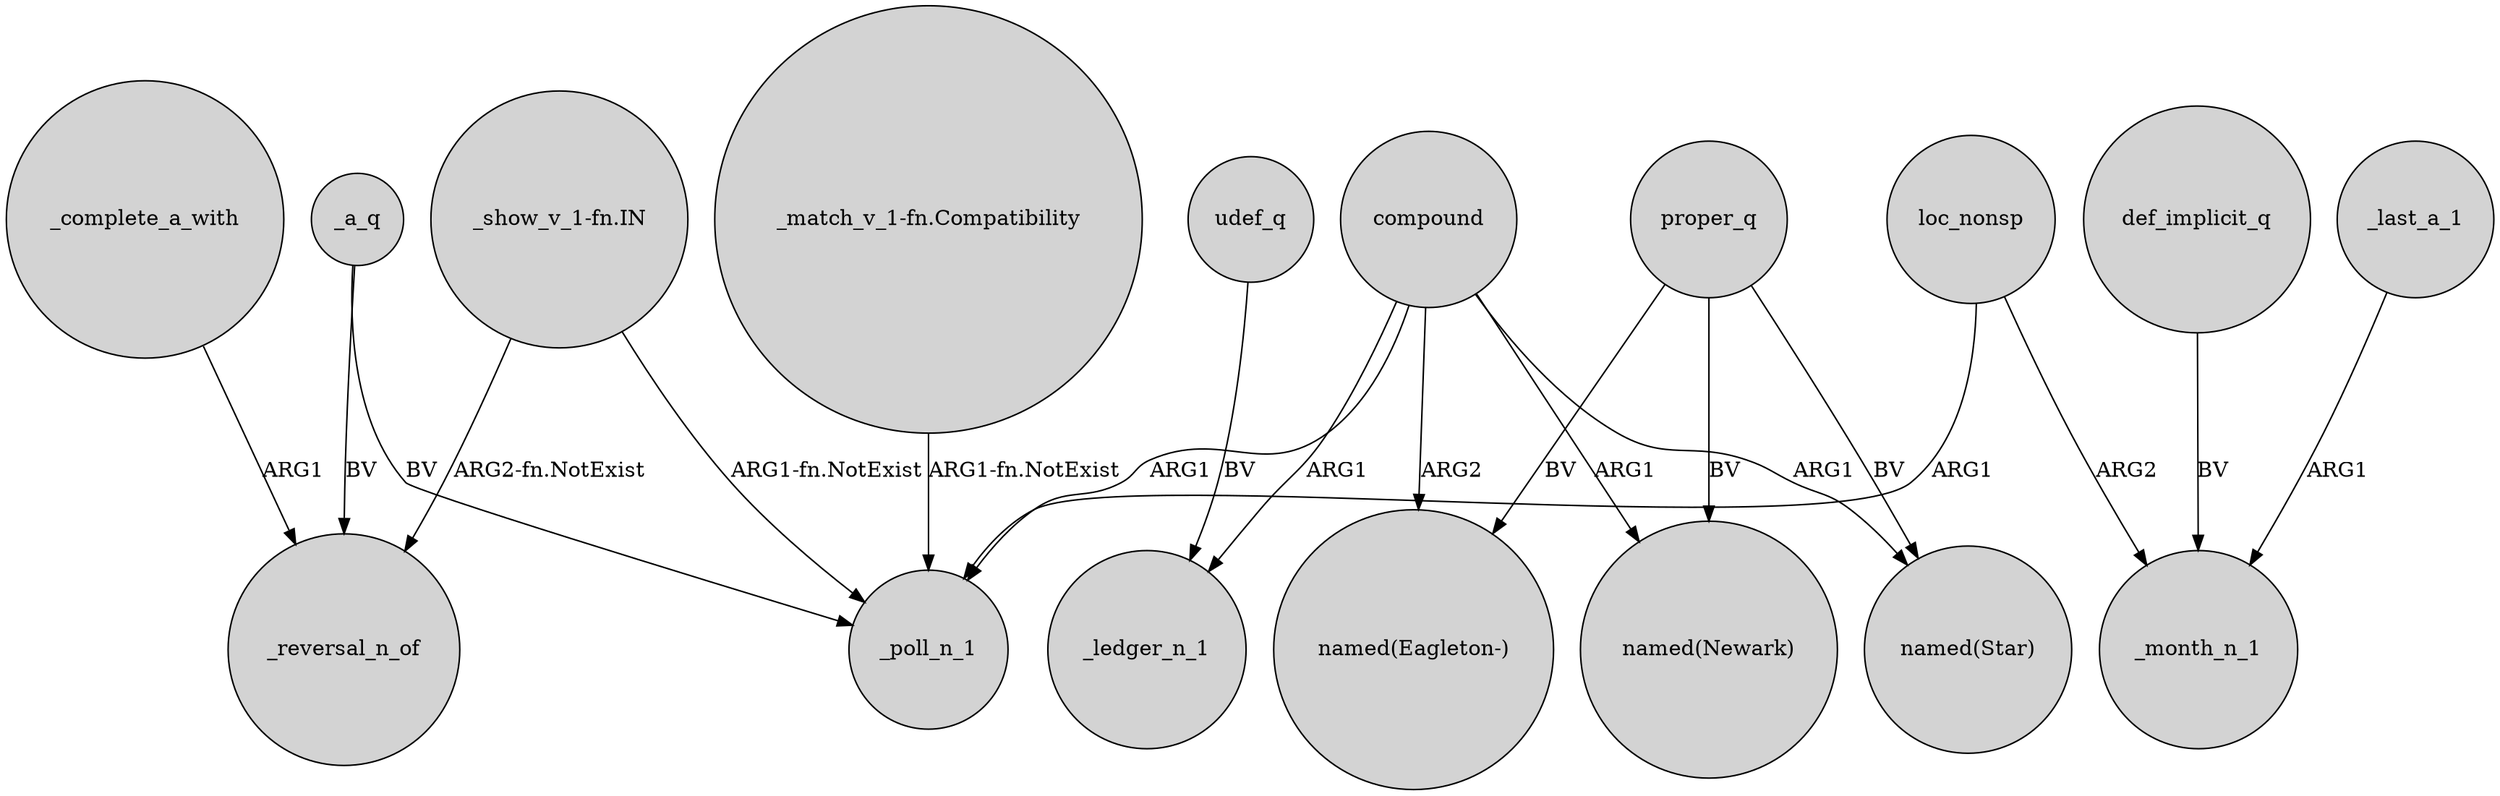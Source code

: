 digraph {
	node [shape=circle style=filled]
	_a_q -> _reversal_n_of [label=BV]
	def_implicit_q -> _month_n_1 [label=BV]
	udef_q -> _ledger_n_1 [label=BV]
	proper_q -> "named(Star)" [label=BV]
	compound -> "named(Newark)" [label=ARG1]
	proper_q -> "named(Newark)" [label=BV]
	_a_q -> _poll_n_1 [label=BV]
	compound -> "named(Eagleton-)" [label=ARG2]
	compound -> _ledger_n_1 [label=ARG1]
	"_show_v_1-fn.IN" -> _reversal_n_of [label="ARG2-fn.NotExist"]
	_complete_a_with -> _reversal_n_of [label=ARG1]
	"_show_v_1-fn.IN" -> _poll_n_1 [label="ARG1-fn.NotExist"]
	proper_q -> "named(Eagleton-)" [label=BV]
	compound -> "named(Star)" [label=ARG1]
	"_match_v_1-fn.Compatibility" -> _poll_n_1 [label="ARG1-fn.NotExist"]
	_last_a_1 -> _month_n_1 [label=ARG1]
	loc_nonsp -> _poll_n_1 [label=ARG1]
	loc_nonsp -> _month_n_1 [label=ARG2]
	compound -> _poll_n_1 [label=ARG1]
}
